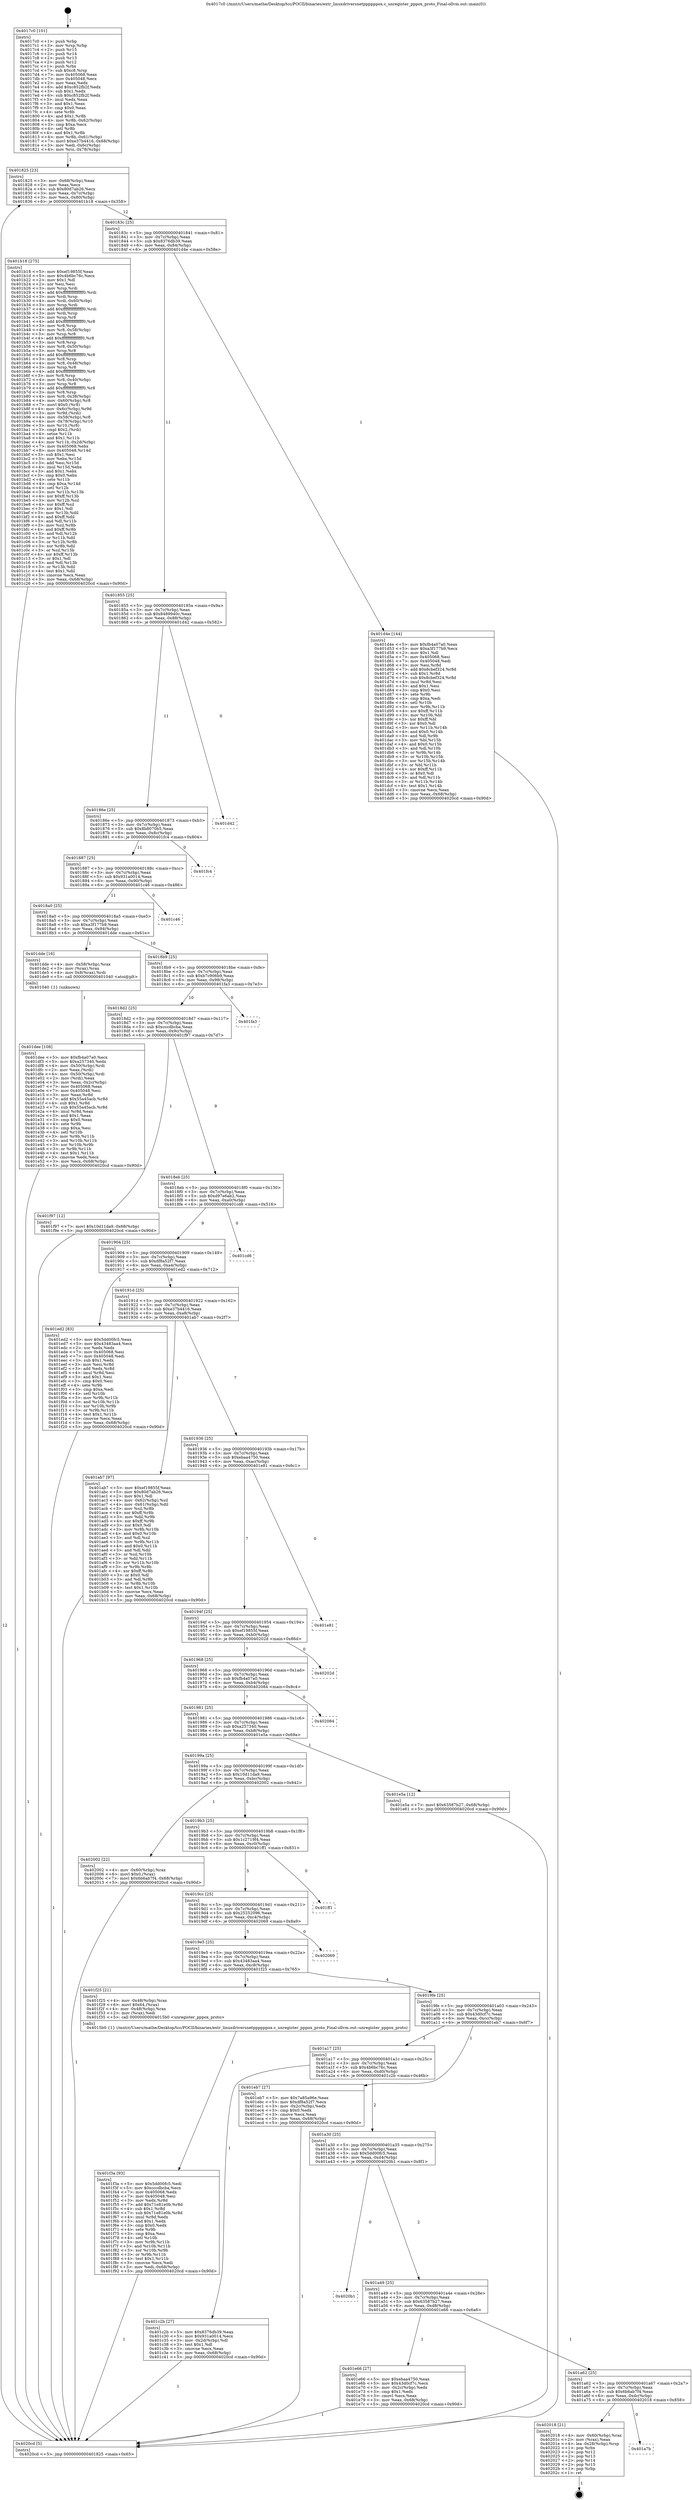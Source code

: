 digraph "0x4017c0" {
  label = "0x4017c0 (/mnt/c/Users/mathe/Desktop/tcc/POCII/binaries/extr_linuxdriversnetppppppox.c_unregister_pppox_proto_Final-ollvm.out::main(0))"
  labelloc = "t"
  node[shape=record]

  Entry [label="",width=0.3,height=0.3,shape=circle,fillcolor=black,style=filled]
  "0x401825" [label="{
     0x401825 [23]\l
     | [instrs]\l
     &nbsp;&nbsp;0x401825 \<+3\>: mov -0x68(%rbp),%eax\l
     &nbsp;&nbsp;0x401828 \<+2\>: mov %eax,%ecx\l
     &nbsp;&nbsp;0x40182a \<+6\>: sub $0x80d7ab26,%ecx\l
     &nbsp;&nbsp;0x401830 \<+3\>: mov %eax,-0x7c(%rbp)\l
     &nbsp;&nbsp;0x401833 \<+3\>: mov %ecx,-0x80(%rbp)\l
     &nbsp;&nbsp;0x401836 \<+6\>: je 0000000000401b18 \<main+0x358\>\l
  }"]
  "0x401b18" [label="{
     0x401b18 [275]\l
     | [instrs]\l
     &nbsp;&nbsp;0x401b18 \<+5\>: mov $0xef19855f,%eax\l
     &nbsp;&nbsp;0x401b1d \<+5\>: mov $0x4b6bc76c,%ecx\l
     &nbsp;&nbsp;0x401b22 \<+2\>: mov $0x1,%dl\l
     &nbsp;&nbsp;0x401b24 \<+2\>: xor %esi,%esi\l
     &nbsp;&nbsp;0x401b26 \<+3\>: mov %rsp,%rdi\l
     &nbsp;&nbsp;0x401b29 \<+4\>: add $0xfffffffffffffff0,%rdi\l
     &nbsp;&nbsp;0x401b2d \<+3\>: mov %rdi,%rsp\l
     &nbsp;&nbsp;0x401b30 \<+4\>: mov %rdi,-0x60(%rbp)\l
     &nbsp;&nbsp;0x401b34 \<+3\>: mov %rsp,%rdi\l
     &nbsp;&nbsp;0x401b37 \<+4\>: add $0xfffffffffffffff0,%rdi\l
     &nbsp;&nbsp;0x401b3b \<+3\>: mov %rdi,%rsp\l
     &nbsp;&nbsp;0x401b3e \<+3\>: mov %rsp,%r8\l
     &nbsp;&nbsp;0x401b41 \<+4\>: add $0xfffffffffffffff0,%r8\l
     &nbsp;&nbsp;0x401b45 \<+3\>: mov %r8,%rsp\l
     &nbsp;&nbsp;0x401b48 \<+4\>: mov %r8,-0x58(%rbp)\l
     &nbsp;&nbsp;0x401b4c \<+3\>: mov %rsp,%r8\l
     &nbsp;&nbsp;0x401b4f \<+4\>: add $0xfffffffffffffff0,%r8\l
     &nbsp;&nbsp;0x401b53 \<+3\>: mov %r8,%rsp\l
     &nbsp;&nbsp;0x401b56 \<+4\>: mov %r8,-0x50(%rbp)\l
     &nbsp;&nbsp;0x401b5a \<+3\>: mov %rsp,%r8\l
     &nbsp;&nbsp;0x401b5d \<+4\>: add $0xfffffffffffffff0,%r8\l
     &nbsp;&nbsp;0x401b61 \<+3\>: mov %r8,%rsp\l
     &nbsp;&nbsp;0x401b64 \<+4\>: mov %r8,-0x48(%rbp)\l
     &nbsp;&nbsp;0x401b68 \<+3\>: mov %rsp,%r8\l
     &nbsp;&nbsp;0x401b6b \<+4\>: add $0xfffffffffffffff0,%r8\l
     &nbsp;&nbsp;0x401b6f \<+3\>: mov %r8,%rsp\l
     &nbsp;&nbsp;0x401b72 \<+4\>: mov %r8,-0x40(%rbp)\l
     &nbsp;&nbsp;0x401b76 \<+3\>: mov %rsp,%r8\l
     &nbsp;&nbsp;0x401b79 \<+4\>: add $0xfffffffffffffff0,%r8\l
     &nbsp;&nbsp;0x401b7d \<+3\>: mov %r8,%rsp\l
     &nbsp;&nbsp;0x401b80 \<+4\>: mov %r8,-0x38(%rbp)\l
     &nbsp;&nbsp;0x401b84 \<+4\>: mov -0x60(%rbp),%r8\l
     &nbsp;&nbsp;0x401b88 \<+7\>: movl $0x0,(%r8)\l
     &nbsp;&nbsp;0x401b8f \<+4\>: mov -0x6c(%rbp),%r9d\l
     &nbsp;&nbsp;0x401b93 \<+3\>: mov %r9d,(%rdi)\l
     &nbsp;&nbsp;0x401b96 \<+4\>: mov -0x58(%rbp),%r8\l
     &nbsp;&nbsp;0x401b9a \<+4\>: mov -0x78(%rbp),%r10\l
     &nbsp;&nbsp;0x401b9e \<+3\>: mov %r10,(%r8)\l
     &nbsp;&nbsp;0x401ba1 \<+3\>: cmpl $0x2,(%rdi)\l
     &nbsp;&nbsp;0x401ba4 \<+4\>: setne %r11b\l
     &nbsp;&nbsp;0x401ba8 \<+4\>: and $0x1,%r11b\l
     &nbsp;&nbsp;0x401bac \<+4\>: mov %r11b,-0x2d(%rbp)\l
     &nbsp;&nbsp;0x401bb0 \<+7\>: mov 0x405068,%ebx\l
     &nbsp;&nbsp;0x401bb7 \<+8\>: mov 0x405048,%r14d\l
     &nbsp;&nbsp;0x401bbf \<+3\>: sub $0x1,%esi\l
     &nbsp;&nbsp;0x401bc2 \<+3\>: mov %ebx,%r15d\l
     &nbsp;&nbsp;0x401bc5 \<+3\>: add %esi,%r15d\l
     &nbsp;&nbsp;0x401bc8 \<+4\>: imul %r15d,%ebx\l
     &nbsp;&nbsp;0x401bcc \<+3\>: and $0x1,%ebx\l
     &nbsp;&nbsp;0x401bcf \<+3\>: cmp $0x0,%ebx\l
     &nbsp;&nbsp;0x401bd2 \<+4\>: sete %r11b\l
     &nbsp;&nbsp;0x401bd6 \<+4\>: cmp $0xa,%r14d\l
     &nbsp;&nbsp;0x401bda \<+4\>: setl %r12b\l
     &nbsp;&nbsp;0x401bde \<+3\>: mov %r11b,%r13b\l
     &nbsp;&nbsp;0x401be1 \<+4\>: xor $0xff,%r13b\l
     &nbsp;&nbsp;0x401be5 \<+3\>: mov %r12b,%sil\l
     &nbsp;&nbsp;0x401be8 \<+4\>: xor $0xff,%sil\l
     &nbsp;&nbsp;0x401bec \<+3\>: xor $0x1,%dl\l
     &nbsp;&nbsp;0x401bef \<+3\>: mov %r13b,%dil\l
     &nbsp;&nbsp;0x401bf2 \<+4\>: and $0xff,%dil\l
     &nbsp;&nbsp;0x401bf6 \<+3\>: and %dl,%r11b\l
     &nbsp;&nbsp;0x401bf9 \<+3\>: mov %sil,%r8b\l
     &nbsp;&nbsp;0x401bfc \<+4\>: and $0xff,%r8b\l
     &nbsp;&nbsp;0x401c00 \<+3\>: and %dl,%r12b\l
     &nbsp;&nbsp;0x401c03 \<+3\>: or %r11b,%dil\l
     &nbsp;&nbsp;0x401c06 \<+3\>: or %r12b,%r8b\l
     &nbsp;&nbsp;0x401c09 \<+3\>: xor %r8b,%dil\l
     &nbsp;&nbsp;0x401c0c \<+3\>: or %sil,%r13b\l
     &nbsp;&nbsp;0x401c0f \<+4\>: xor $0xff,%r13b\l
     &nbsp;&nbsp;0x401c13 \<+3\>: or $0x1,%dl\l
     &nbsp;&nbsp;0x401c16 \<+3\>: and %dl,%r13b\l
     &nbsp;&nbsp;0x401c19 \<+3\>: or %r13b,%dil\l
     &nbsp;&nbsp;0x401c1c \<+4\>: test $0x1,%dil\l
     &nbsp;&nbsp;0x401c20 \<+3\>: cmovne %ecx,%eax\l
     &nbsp;&nbsp;0x401c23 \<+3\>: mov %eax,-0x68(%rbp)\l
     &nbsp;&nbsp;0x401c26 \<+5\>: jmp 00000000004020cd \<main+0x90d\>\l
  }"]
  "0x40183c" [label="{
     0x40183c [25]\l
     | [instrs]\l
     &nbsp;&nbsp;0x40183c \<+5\>: jmp 0000000000401841 \<main+0x81\>\l
     &nbsp;&nbsp;0x401841 \<+3\>: mov -0x7c(%rbp),%eax\l
     &nbsp;&nbsp;0x401844 \<+5\>: sub $0x8376db39,%eax\l
     &nbsp;&nbsp;0x401849 \<+6\>: mov %eax,-0x84(%rbp)\l
     &nbsp;&nbsp;0x40184f \<+6\>: je 0000000000401d4e \<main+0x58e\>\l
  }"]
  Exit [label="",width=0.3,height=0.3,shape=circle,fillcolor=black,style=filled,peripheries=2]
  "0x401d4e" [label="{
     0x401d4e [144]\l
     | [instrs]\l
     &nbsp;&nbsp;0x401d4e \<+5\>: mov $0xfb4a07a0,%eax\l
     &nbsp;&nbsp;0x401d53 \<+5\>: mov $0xa3f177b9,%ecx\l
     &nbsp;&nbsp;0x401d58 \<+2\>: mov $0x1,%dl\l
     &nbsp;&nbsp;0x401d5a \<+7\>: mov 0x405068,%esi\l
     &nbsp;&nbsp;0x401d61 \<+7\>: mov 0x405048,%edi\l
     &nbsp;&nbsp;0x401d68 \<+3\>: mov %esi,%r8d\l
     &nbsp;&nbsp;0x401d6b \<+7\>: add $0x8cbef324,%r8d\l
     &nbsp;&nbsp;0x401d72 \<+4\>: sub $0x1,%r8d\l
     &nbsp;&nbsp;0x401d76 \<+7\>: sub $0x8cbef324,%r8d\l
     &nbsp;&nbsp;0x401d7d \<+4\>: imul %r8d,%esi\l
     &nbsp;&nbsp;0x401d81 \<+3\>: and $0x1,%esi\l
     &nbsp;&nbsp;0x401d84 \<+3\>: cmp $0x0,%esi\l
     &nbsp;&nbsp;0x401d87 \<+4\>: sete %r9b\l
     &nbsp;&nbsp;0x401d8b \<+3\>: cmp $0xa,%edi\l
     &nbsp;&nbsp;0x401d8e \<+4\>: setl %r10b\l
     &nbsp;&nbsp;0x401d92 \<+3\>: mov %r9b,%r11b\l
     &nbsp;&nbsp;0x401d95 \<+4\>: xor $0xff,%r11b\l
     &nbsp;&nbsp;0x401d99 \<+3\>: mov %r10b,%bl\l
     &nbsp;&nbsp;0x401d9c \<+3\>: xor $0xff,%bl\l
     &nbsp;&nbsp;0x401d9f \<+3\>: xor $0x0,%dl\l
     &nbsp;&nbsp;0x401da2 \<+3\>: mov %r11b,%r14b\l
     &nbsp;&nbsp;0x401da5 \<+4\>: and $0x0,%r14b\l
     &nbsp;&nbsp;0x401da9 \<+3\>: and %dl,%r9b\l
     &nbsp;&nbsp;0x401dac \<+3\>: mov %bl,%r15b\l
     &nbsp;&nbsp;0x401daf \<+4\>: and $0x0,%r15b\l
     &nbsp;&nbsp;0x401db3 \<+3\>: and %dl,%r10b\l
     &nbsp;&nbsp;0x401db6 \<+3\>: or %r9b,%r14b\l
     &nbsp;&nbsp;0x401db9 \<+3\>: or %r10b,%r15b\l
     &nbsp;&nbsp;0x401dbc \<+3\>: xor %r15b,%r14b\l
     &nbsp;&nbsp;0x401dbf \<+3\>: or %bl,%r11b\l
     &nbsp;&nbsp;0x401dc2 \<+4\>: xor $0xff,%r11b\l
     &nbsp;&nbsp;0x401dc6 \<+3\>: or $0x0,%dl\l
     &nbsp;&nbsp;0x401dc9 \<+3\>: and %dl,%r11b\l
     &nbsp;&nbsp;0x401dcc \<+3\>: or %r11b,%r14b\l
     &nbsp;&nbsp;0x401dcf \<+4\>: test $0x1,%r14b\l
     &nbsp;&nbsp;0x401dd3 \<+3\>: cmovne %ecx,%eax\l
     &nbsp;&nbsp;0x401dd6 \<+3\>: mov %eax,-0x68(%rbp)\l
     &nbsp;&nbsp;0x401dd9 \<+5\>: jmp 00000000004020cd \<main+0x90d\>\l
  }"]
  "0x401855" [label="{
     0x401855 [25]\l
     | [instrs]\l
     &nbsp;&nbsp;0x401855 \<+5\>: jmp 000000000040185a \<main+0x9a\>\l
     &nbsp;&nbsp;0x40185a \<+3\>: mov -0x7c(%rbp),%eax\l
     &nbsp;&nbsp;0x40185d \<+5\>: sub $0x8489940c,%eax\l
     &nbsp;&nbsp;0x401862 \<+6\>: mov %eax,-0x88(%rbp)\l
     &nbsp;&nbsp;0x401868 \<+6\>: je 0000000000401d42 \<main+0x582\>\l
  }"]
  "0x401a7b" [label="{
     0x401a7b\l
  }", style=dashed]
  "0x401d42" [label="{
     0x401d42\l
  }", style=dashed]
  "0x40186e" [label="{
     0x40186e [25]\l
     | [instrs]\l
     &nbsp;&nbsp;0x40186e \<+5\>: jmp 0000000000401873 \<main+0xb3\>\l
     &nbsp;&nbsp;0x401873 \<+3\>: mov -0x7c(%rbp),%eax\l
     &nbsp;&nbsp;0x401876 \<+5\>: sub $0x8b8070b5,%eax\l
     &nbsp;&nbsp;0x40187b \<+6\>: mov %eax,-0x8c(%rbp)\l
     &nbsp;&nbsp;0x401881 \<+6\>: je 0000000000401fc4 \<main+0x804\>\l
  }"]
  "0x402018" [label="{
     0x402018 [21]\l
     | [instrs]\l
     &nbsp;&nbsp;0x402018 \<+4\>: mov -0x60(%rbp),%rax\l
     &nbsp;&nbsp;0x40201c \<+2\>: mov (%rax),%eax\l
     &nbsp;&nbsp;0x40201e \<+4\>: lea -0x28(%rbp),%rsp\l
     &nbsp;&nbsp;0x402022 \<+1\>: pop %rbx\l
     &nbsp;&nbsp;0x402023 \<+2\>: pop %r12\l
     &nbsp;&nbsp;0x402025 \<+2\>: pop %r13\l
     &nbsp;&nbsp;0x402027 \<+2\>: pop %r14\l
     &nbsp;&nbsp;0x402029 \<+2\>: pop %r15\l
     &nbsp;&nbsp;0x40202b \<+1\>: pop %rbp\l
     &nbsp;&nbsp;0x40202c \<+1\>: ret\l
  }"]
  "0x401fc4" [label="{
     0x401fc4\l
  }", style=dashed]
  "0x401887" [label="{
     0x401887 [25]\l
     | [instrs]\l
     &nbsp;&nbsp;0x401887 \<+5\>: jmp 000000000040188c \<main+0xcc\>\l
     &nbsp;&nbsp;0x40188c \<+3\>: mov -0x7c(%rbp),%eax\l
     &nbsp;&nbsp;0x40188f \<+5\>: sub $0x931a0014,%eax\l
     &nbsp;&nbsp;0x401894 \<+6\>: mov %eax,-0x90(%rbp)\l
     &nbsp;&nbsp;0x40189a \<+6\>: je 0000000000401c46 \<main+0x486\>\l
  }"]
  "0x401f3a" [label="{
     0x401f3a [93]\l
     | [instrs]\l
     &nbsp;&nbsp;0x401f3a \<+5\>: mov $0x5dd00fc5,%edi\l
     &nbsp;&nbsp;0x401f3f \<+5\>: mov $0xcccdbcba,%ecx\l
     &nbsp;&nbsp;0x401f44 \<+7\>: mov 0x405068,%edx\l
     &nbsp;&nbsp;0x401f4b \<+7\>: mov 0x405048,%esi\l
     &nbsp;&nbsp;0x401f52 \<+3\>: mov %edx,%r8d\l
     &nbsp;&nbsp;0x401f55 \<+7\>: add $0x71e81e0b,%r8d\l
     &nbsp;&nbsp;0x401f5c \<+4\>: sub $0x1,%r8d\l
     &nbsp;&nbsp;0x401f60 \<+7\>: sub $0x71e81e0b,%r8d\l
     &nbsp;&nbsp;0x401f67 \<+4\>: imul %r8d,%edx\l
     &nbsp;&nbsp;0x401f6b \<+3\>: and $0x1,%edx\l
     &nbsp;&nbsp;0x401f6e \<+3\>: cmp $0x0,%edx\l
     &nbsp;&nbsp;0x401f71 \<+4\>: sete %r9b\l
     &nbsp;&nbsp;0x401f75 \<+3\>: cmp $0xa,%esi\l
     &nbsp;&nbsp;0x401f78 \<+4\>: setl %r10b\l
     &nbsp;&nbsp;0x401f7c \<+3\>: mov %r9b,%r11b\l
     &nbsp;&nbsp;0x401f7f \<+3\>: and %r10b,%r11b\l
     &nbsp;&nbsp;0x401f82 \<+3\>: xor %r10b,%r9b\l
     &nbsp;&nbsp;0x401f85 \<+3\>: or %r9b,%r11b\l
     &nbsp;&nbsp;0x401f88 \<+4\>: test $0x1,%r11b\l
     &nbsp;&nbsp;0x401f8c \<+3\>: cmovne %ecx,%edi\l
     &nbsp;&nbsp;0x401f8f \<+3\>: mov %edi,-0x68(%rbp)\l
     &nbsp;&nbsp;0x401f92 \<+5\>: jmp 00000000004020cd \<main+0x90d\>\l
  }"]
  "0x401c46" [label="{
     0x401c46\l
  }", style=dashed]
  "0x4018a0" [label="{
     0x4018a0 [25]\l
     | [instrs]\l
     &nbsp;&nbsp;0x4018a0 \<+5\>: jmp 00000000004018a5 \<main+0xe5\>\l
     &nbsp;&nbsp;0x4018a5 \<+3\>: mov -0x7c(%rbp),%eax\l
     &nbsp;&nbsp;0x4018a8 \<+5\>: sub $0xa3f177b9,%eax\l
     &nbsp;&nbsp;0x4018ad \<+6\>: mov %eax,-0x94(%rbp)\l
     &nbsp;&nbsp;0x4018b3 \<+6\>: je 0000000000401dde \<main+0x61e\>\l
  }"]
  "0x401a62" [label="{
     0x401a62 [25]\l
     | [instrs]\l
     &nbsp;&nbsp;0x401a62 \<+5\>: jmp 0000000000401a67 \<main+0x2a7\>\l
     &nbsp;&nbsp;0x401a67 \<+3\>: mov -0x7c(%rbp),%eax\l
     &nbsp;&nbsp;0x401a6a \<+5\>: sub $0x6b6ab7f4,%eax\l
     &nbsp;&nbsp;0x401a6f \<+6\>: mov %eax,-0xdc(%rbp)\l
     &nbsp;&nbsp;0x401a75 \<+6\>: je 0000000000402018 \<main+0x858\>\l
  }"]
  "0x401dde" [label="{
     0x401dde [16]\l
     | [instrs]\l
     &nbsp;&nbsp;0x401dde \<+4\>: mov -0x58(%rbp),%rax\l
     &nbsp;&nbsp;0x401de2 \<+3\>: mov (%rax),%rax\l
     &nbsp;&nbsp;0x401de5 \<+4\>: mov 0x8(%rax),%rdi\l
     &nbsp;&nbsp;0x401de9 \<+5\>: call 0000000000401040 \<atoi@plt\>\l
     | [calls]\l
     &nbsp;&nbsp;0x401040 \{1\} (unknown)\l
  }"]
  "0x4018b9" [label="{
     0x4018b9 [25]\l
     | [instrs]\l
     &nbsp;&nbsp;0x4018b9 \<+5\>: jmp 00000000004018be \<main+0xfe\>\l
     &nbsp;&nbsp;0x4018be \<+3\>: mov -0x7c(%rbp),%eax\l
     &nbsp;&nbsp;0x4018c1 \<+5\>: sub $0xb7c906b9,%eax\l
     &nbsp;&nbsp;0x4018c6 \<+6\>: mov %eax,-0x98(%rbp)\l
     &nbsp;&nbsp;0x4018cc \<+6\>: je 0000000000401fa3 \<main+0x7e3\>\l
  }"]
  "0x401e66" [label="{
     0x401e66 [27]\l
     | [instrs]\l
     &nbsp;&nbsp;0x401e66 \<+5\>: mov $0xebaa4750,%eax\l
     &nbsp;&nbsp;0x401e6b \<+5\>: mov $0x43d0cf7c,%ecx\l
     &nbsp;&nbsp;0x401e70 \<+3\>: mov -0x2c(%rbp),%edx\l
     &nbsp;&nbsp;0x401e73 \<+3\>: cmp $0x1,%edx\l
     &nbsp;&nbsp;0x401e76 \<+3\>: cmovl %ecx,%eax\l
     &nbsp;&nbsp;0x401e79 \<+3\>: mov %eax,-0x68(%rbp)\l
     &nbsp;&nbsp;0x401e7c \<+5\>: jmp 00000000004020cd \<main+0x90d\>\l
  }"]
  "0x401fa3" [label="{
     0x401fa3\l
  }", style=dashed]
  "0x4018d2" [label="{
     0x4018d2 [25]\l
     | [instrs]\l
     &nbsp;&nbsp;0x4018d2 \<+5\>: jmp 00000000004018d7 \<main+0x117\>\l
     &nbsp;&nbsp;0x4018d7 \<+3\>: mov -0x7c(%rbp),%eax\l
     &nbsp;&nbsp;0x4018da \<+5\>: sub $0xcccdbcba,%eax\l
     &nbsp;&nbsp;0x4018df \<+6\>: mov %eax,-0x9c(%rbp)\l
     &nbsp;&nbsp;0x4018e5 \<+6\>: je 0000000000401f97 \<main+0x7d7\>\l
  }"]
  "0x401a49" [label="{
     0x401a49 [25]\l
     | [instrs]\l
     &nbsp;&nbsp;0x401a49 \<+5\>: jmp 0000000000401a4e \<main+0x28e\>\l
     &nbsp;&nbsp;0x401a4e \<+3\>: mov -0x7c(%rbp),%eax\l
     &nbsp;&nbsp;0x401a51 \<+5\>: sub $0x63587b27,%eax\l
     &nbsp;&nbsp;0x401a56 \<+6\>: mov %eax,-0xd8(%rbp)\l
     &nbsp;&nbsp;0x401a5c \<+6\>: je 0000000000401e66 \<main+0x6a6\>\l
  }"]
  "0x401f97" [label="{
     0x401f97 [12]\l
     | [instrs]\l
     &nbsp;&nbsp;0x401f97 \<+7\>: movl $0x10d11da9,-0x68(%rbp)\l
     &nbsp;&nbsp;0x401f9e \<+5\>: jmp 00000000004020cd \<main+0x90d\>\l
  }"]
  "0x4018eb" [label="{
     0x4018eb [25]\l
     | [instrs]\l
     &nbsp;&nbsp;0x4018eb \<+5\>: jmp 00000000004018f0 \<main+0x130\>\l
     &nbsp;&nbsp;0x4018f0 \<+3\>: mov -0x7c(%rbp),%eax\l
     &nbsp;&nbsp;0x4018f3 \<+5\>: sub $0xd97e6ab2,%eax\l
     &nbsp;&nbsp;0x4018f8 \<+6\>: mov %eax,-0xa0(%rbp)\l
     &nbsp;&nbsp;0x4018fe \<+6\>: je 0000000000401cd6 \<main+0x516\>\l
  }"]
  "0x4020b1" [label="{
     0x4020b1\l
  }", style=dashed]
  "0x401cd6" [label="{
     0x401cd6\l
  }", style=dashed]
  "0x401904" [label="{
     0x401904 [25]\l
     | [instrs]\l
     &nbsp;&nbsp;0x401904 \<+5\>: jmp 0000000000401909 \<main+0x149\>\l
     &nbsp;&nbsp;0x401909 \<+3\>: mov -0x7c(%rbp),%eax\l
     &nbsp;&nbsp;0x40190c \<+5\>: sub $0xdf8a52f7,%eax\l
     &nbsp;&nbsp;0x401911 \<+6\>: mov %eax,-0xa4(%rbp)\l
     &nbsp;&nbsp;0x401917 \<+6\>: je 0000000000401ed2 \<main+0x712\>\l
  }"]
  "0x401dee" [label="{
     0x401dee [108]\l
     | [instrs]\l
     &nbsp;&nbsp;0x401dee \<+5\>: mov $0xfb4a07a0,%ecx\l
     &nbsp;&nbsp;0x401df3 \<+5\>: mov $0xa257340,%edx\l
     &nbsp;&nbsp;0x401df8 \<+4\>: mov -0x50(%rbp),%rdi\l
     &nbsp;&nbsp;0x401dfc \<+2\>: mov %eax,(%rdi)\l
     &nbsp;&nbsp;0x401dfe \<+4\>: mov -0x50(%rbp),%rdi\l
     &nbsp;&nbsp;0x401e02 \<+2\>: mov (%rdi),%eax\l
     &nbsp;&nbsp;0x401e04 \<+3\>: mov %eax,-0x2c(%rbp)\l
     &nbsp;&nbsp;0x401e07 \<+7\>: mov 0x405068,%eax\l
     &nbsp;&nbsp;0x401e0e \<+7\>: mov 0x405048,%esi\l
     &nbsp;&nbsp;0x401e15 \<+3\>: mov %eax,%r8d\l
     &nbsp;&nbsp;0x401e18 \<+7\>: add $0x55a45acb,%r8d\l
     &nbsp;&nbsp;0x401e1f \<+4\>: sub $0x1,%r8d\l
     &nbsp;&nbsp;0x401e23 \<+7\>: sub $0x55a45acb,%r8d\l
     &nbsp;&nbsp;0x401e2a \<+4\>: imul %r8d,%eax\l
     &nbsp;&nbsp;0x401e2e \<+3\>: and $0x1,%eax\l
     &nbsp;&nbsp;0x401e31 \<+3\>: cmp $0x0,%eax\l
     &nbsp;&nbsp;0x401e34 \<+4\>: sete %r9b\l
     &nbsp;&nbsp;0x401e38 \<+3\>: cmp $0xa,%esi\l
     &nbsp;&nbsp;0x401e3b \<+4\>: setl %r10b\l
     &nbsp;&nbsp;0x401e3f \<+3\>: mov %r9b,%r11b\l
     &nbsp;&nbsp;0x401e42 \<+3\>: and %r10b,%r11b\l
     &nbsp;&nbsp;0x401e45 \<+3\>: xor %r10b,%r9b\l
     &nbsp;&nbsp;0x401e48 \<+3\>: or %r9b,%r11b\l
     &nbsp;&nbsp;0x401e4b \<+4\>: test $0x1,%r11b\l
     &nbsp;&nbsp;0x401e4f \<+3\>: cmovne %edx,%ecx\l
     &nbsp;&nbsp;0x401e52 \<+3\>: mov %ecx,-0x68(%rbp)\l
     &nbsp;&nbsp;0x401e55 \<+5\>: jmp 00000000004020cd \<main+0x90d\>\l
  }"]
  "0x401ed2" [label="{
     0x401ed2 [83]\l
     | [instrs]\l
     &nbsp;&nbsp;0x401ed2 \<+5\>: mov $0x5dd00fc5,%eax\l
     &nbsp;&nbsp;0x401ed7 \<+5\>: mov $0x43483aa4,%ecx\l
     &nbsp;&nbsp;0x401edc \<+2\>: xor %edx,%edx\l
     &nbsp;&nbsp;0x401ede \<+7\>: mov 0x405068,%esi\l
     &nbsp;&nbsp;0x401ee5 \<+7\>: mov 0x405048,%edi\l
     &nbsp;&nbsp;0x401eec \<+3\>: sub $0x1,%edx\l
     &nbsp;&nbsp;0x401eef \<+3\>: mov %esi,%r8d\l
     &nbsp;&nbsp;0x401ef2 \<+3\>: add %edx,%r8d\l
     &nbsp;&nbsp;0x401ef5 \<+4\>: imul %r8d,%esi\l
     &nbsp;&nbsp;0x401ef9 \<+3\>: and $0x1,%esi\l
     &nbsp;&nbsp;0x401efc \<+3\>: cmp $0x0,%esi\l
     &nbsp;&nbsp;0x401eff \<+4\>: sete %r9b\l
     &nbsp;&nbsp;0x401f03 \<+3\>: cmp $0xa,%edi\l
     &nbsp;&nbsp;0x401f06 \<+4\>: setl %r10b\l
     &nbsp;&nbsp;0x401f0a \<+3\>: mov %r9b,%r11b\l
     &nbsp;&nbsp;0x401f0d \<+3\>: and %r10b,%r11b\l
     &nbsp;&nbsp;0x401f10 \<+3\>: xor %r10b,%r9b\l
     &nbsp;&nbsp;0x401f13 \<+3\>: or %r9b,%r11b\l
     &nbsp;&nbsp;0x401f16 \<+4\>: test $0x1,%r11b\l
     &nbsp;&nbsp;0x401f1a \<+3\>: cmovne %ecx,%eax\l
     &nbsp;&nbsp;0x401f1d \<+3\>: mov %eax,-0x68(%rbp)\l
     &nbsp;&nbsp;0x401f20 \<+5\>: jmp 00000000004020cd \<main+0x90d\>\l
  }"]
  "0x40191d" [label="{
     0x40191d [25]\l
     | [instrs]\l
     &nbsp;&nbsp;0x40191d \<+5\>: jmp 0000000000401922 \<main+0x162\>\l
     &nbsp;&nbsp;0x401922 \<+3\>: mov -0x7c(%rbp),%eax\l
     &nbsp;&nbsp;0x401925 \<+5\>: sub $0xe37b4416,%eax\l
     &nbsp;&nbsp;0x40192a \<+6\>: mov %eax,-0xa8(%rbp)\l
     &nbsp;&nbsp;0x401930 \<+6\>: je 0000000000401ab7 \<main+0x2f7\>\l
  }"]
  "0x401a30" [label="{
     0x401a30 [25]\l
     | [instrs]\l
     &nbsp;&nbsp;0x401a30 \<+5\>: jmp 0000000000401a35 \<main+0x275\>\l
     &nbsp;&nbsp;0x401a35 \<+3\>: mov -0x7c(%rbp),%eax\l
     &nbsp;&nbsp;0x401a38 \<+5\>: sub $0x5dd00fc5,%eax\l
     &nbsp;&nbsp;0x401a3d \<+6\>: mov %eax,-0xd4(%rbp)\l
     &nbsp;&nbsp;0x401a43 \<+6\>: je 00000000004020b1 \<main+0x8f1\>\l
  }"]
  "0x401ab7" [label="{
     0x401ab7 [97]\l
     | [instrs]\l
     &nbsp;&nbsp;0x401ab7 \<+5\>: mov $0xef19855f,%eax\l
     &nbsp;&nbsp;0x401abc \<+5\>: mov $0x80d7ab26,%ecx\l
     &nbsp;&nbsp;0x401ac1 \<+2\>: mov $0x1,%dl\l
     &nbsp;&nbsp;0x401ac3 \<+4\>: mov -0x62(%rbp),%sil\l
     &nbsp;&nbsp;0x401ac7 \<+4\>: mov -0x61(%rbp),%dil\l
     &nbsp;&nbsp;0x401acb \<+3\>: mov %sil,%r8b\l
     &nbsp;&nbsp;0x401ace \<+4\>: xor $0xff,%r8b\l
     &nbsp;&nbsp;0x401ad2 \<+3\>: mov %dil,%r9b\l
     &nbsp;&nbsp;0x401ad5 \<+4\>: xor $0xff,%r9b\l
     &nbsp;&nbsp;0x401ad9 \<+3\>: xor $0x0,%dl\l
     &nbsp;&nbsp;0x401adc \<+3\>: mov %r8b,%r10b\l
     &nbsp;&nbsp;0x401adf \<+4\>: and $0x0,%r10b\l
     &nbsp;&nbsp;0x401ae3 \<+3\>: and %dl,%sil\l
     &nbsp;&nbsp;0x401ae6 \<+3\>: mov %r9b,%r11b\l
     &nbsp;&nbsp;0x401ae9 \<+4\>: and $0x0,%r11b\l
     &nbsp;&nbsp;0x401aed \<+3\>: and %dl,%dil\l
     &nbsp;&nbsp;0x401af0 \<+3\>: or %sil,%r10b\l
     &nbsp;&nbsp;0x401af3 \<+3\>: or %dil,%r11b\l
     &nbsp;&nbsp;0x401af6 \<+3\>: xor %r11b,%r10b\l
     &nbsp;&nbsp;0x401af9 \<+3\>: or %r9b,%r8b\l
     &nbsp;&nbsp;0x401afc \<+4\>: xor $0xff,%r8b\l
     &nbsp;&nbsp;0x401b00 \<+3\>: or $0x0,%dl\l
     &nbsp;&nbsp;0x401b03 \<+3\>: and %dl,%r8b\l
     &nbsp;&nbsp;0x401b06 \<+3\>: or %r8b,%r10b\l
     &nbsp;&nbsp;0x401b09 \<+4\>: test $0x1,%r10b\l
     &nbsp;&nbsp;0x401b0d \<+3\>: cmovne %ecx,%eax\l
     &nbsp;&nbsp;0x401b10 \<+3\>: mov %eax,-0x68(%rbp)\l
     &nbsp;&nbsp;0x401b13 \<+5\>: jmp 00000000004020cd \<main+0x90d\>\l
  }"]
  "0x401936" [label="{
     0x401936 [25]\l
     | [instrs]\l
     &nbsp;&nbsp;0x401936 \<+5\>: jmp 000000000040193b \<main+0x17b\>\l
     &nbsp;&nbsp;0x40193b \<+3\>: mov -0x7c(%rbp),%eax\l
     &nbsp;&nbsp;0x40193e \<+5\>: sub $0xebaa4750,%eax\l
     &nbsp;&nbsp;0x401943 \<+6\>: mov %eax,-0xac(%rbp)\l
     &nbsp;&nbsp;0x401949 \<+6\>: je 0000000000401e81 \<main+0x6c1\>\l
  }"]
  "0x4020cd" [label="{
     0x4020cd [5]\l
     | [instrs]\l
     &nbsp;&nbsp;0x4020cd \<+5\>: jmp 0000000000401825 \<main+0x65\>\l
  }"]
  "0x4017c0" [label="{
     0x4017c0 [101]\l
     | [instrs]\l
     &nbsp;&nbsp;0x4017c0 \<+1\>: push %rbp\l
     &nbsp;&nbsp;0x4017c1 \<+3\>: mov %rsp,%rbp\l
     &nbsp;&nbsp;0x4017c4 \<+2\>: push %r15\l
     &nbsp;&nbsp;0x4017c6 \<+2\>: push %r14\l
     &nbsp;&nbsp;0x4017c8 \<+2\>: push %r13\l
     &nbsp;&nbsp;0x4017ca \<+2\>: push %r12\l
     &nbsp;&nbsp;0x4017cc \<+1\>: push %rbx\l
     &nbsp;&nbsp;0x4017cd \<+7\>: sub $0xc8,%rsp\l
     &nbsp;&nbsp;0x4017d4 \<+7\>: mov 0x405068,%eax\l
     &nbsp;&nbsp;0x4017db \<+7\>: mov 0x405048,%ecx\l
     &nbsp;&nbsp;0x4017e2 \<+2\>: mov %eax,%edx\l
     &nbsp;&nbsp;0x4017e4 \<+6\>: add $0xc852fb2f,%edx\l
     &nbsp;&nbsp;0x4017ea \<+3\>: sub $0x1,%edx\l
     &nbsp;&nbsp;0x4017ed \<+6\>: sub $0xc852fb2f,%edx\l
     &nbsp;&nbsp;0x4017f3 \<+3\>: imul %edx,%eax\l
     &nbsp;&nbsp;0x4017f6 \<+3\>: and $0x1,%eax\l
     &nbsp;&nbsp;0x4017f9 \<+3\>: cmp $0x0,%eax\l
     &nbsp;&nbsp;0x4017fc \<+4\>: sete %r8b\l
     &nbsp;&nbsp;0x401800 \<+4\>: and $0x1,%r8b\l
     &nbsp;&nbsp;0x401804 \<+4\>: mov %r8b,-0x62(%rbp)\l
     &nbsp;&nbsp;0x401808 \<+3\>: cmp $0xa,%ecx\l
     &nbsp;&nbsp;0x40180b \<+4\>: setl %r8b\l
     &nbsp;&nbsp;0x40180f \<+4\>: and $0x1,%r8b\l
     &nbsp;&nbsp;0x401813 \<+4\>: mov %r8b,-0x61(%rbp)\l
     &nbsp;&nbsp;0x401817 \<+7\>: movl $0xe37b4416,-0x68(%rbp)\l
     &nbsp;&nbsp;0x40181e \<+3\>: mov %edi,-0x6c(%rbp)\l
     &nbsp;&nbsp;0x401821 \<+4\>: mov %rsi,-0x78(%rbp)\l
  }"]
  "0x401c2b" [label="{
     0x401c2b [27]\l
     | [instrs]\l
     &nbsp;&nbsp;0x401c2b \<+5\>: mov $0x8376db39,%eax\l
     &nbsp;&nbsp;0x401c30 \<+5\>: mov $0x931a0014,%ecx\l
     &nbsp;&nbsp;0x401c35 \<+3\>: mov -0x2d(%rbp),%dl\l
     &nbsp;&nbsp;0x401c38 \<+3\>: test $0x1,%dl\l
     &nbsp;&nbsp;0x401c3b \<+3\>: cmovne %ecx,%eax\l
     &nbsp;&nbsp;0x401c3e \<+3\>: mov %eax,-0x68(%rbp)\l
     &nbsp;&nbsp;0x401c41 \<+5\>: jmp 00000000004020cd \<main+0x90d\>\l
  }"]
  "0x401a17" [label="{
     0x401a17 [25]\l
     | [instrs]\l
     &nbsp;&nbsp;0x401a17 \<+5\>: jmp 0000000000401a1c \<main+0x25c\>\l
     &nbsp;&nbsp;0x401a1c \<+3\>: mov -0x7c(%rbp),%eax\l
     &nbsp;&nbsp;0x401a1f \<+5\>: sub $0x4b6bc76c,%eax\l
     &nbsp;&nbsp;0x401a24 \<+6\>: mov %eax,-0xd0(%rbp)\l
     &nbsp;&nbsp;0x401a2a \<+6\>: je 0000000000401c2b \<main+0x46b\>\l
  }"]
  "0x401e81" [label="{
     0x401e81\l
  }", style=dashed]
  "0x40194f" [label="{
     0x40194f [25]\l
     | [instrs]\l
     &nbsp;&nbsp;0x40194f \<+5\>: jmp 0000000000401954 \<main+0x194\>\l
     &nbsp;&nbsp;0x401954 \<+3\>: mov -0x7c(%rbp),%eax\l
     &nbsp;&nbsp;0x401957 \<+5\>: sub $0xef19855f,%eax\l
     &nbsp;&nbsp;0x40195c \<+6\>: mov %eax,-0xb0(%rbp)\l
     &nbsp;&nbsp;0x401962 \<+6\>: je 000000000040202d \<main+0x86d\>\l
  }"]
  "0x401eb7" [label="{
     0x401eb7 [27]\l
     | [instrs]\l
     &nbsp;&nbsp;0x401eb7 \<+5\>: mov $0x7a85a96e,%eax\l
     &nbsp;&nbsp;0x401ebc \<+5\>: mov $0xdf8a52f7,%ecx\l
     &nbsp;&nbsp;0x401ec1 \<+3\>: mov -0x2c(%rbp),%edx\l
     &nbsp;&nbsp;0x401ec4 \<+3\>: cmp $0x0,%edx\l
     &nbsp;&nbsp;0x401ec7 \<+3\>: cmove %ecx,%eax\l
     &nbsp;&nbsp;0x401eca \<+3\>: mov %eax,-0x68(%rbp)\l
     &nbsp;&nbsp;0x401ecd \<+5\>: jmp 00000000004020cd \<main+0x90d\>\l
  }"]
  "0x40202d" [label="{
     0x40202d\l
  }", style=dashed]
  "0x401968" [label="{
     0x401968 [25]\l
     | [instrs]\l
     &nbsp;&nbsp;0x401968 \<+5\>: jmp 000000000040196d \<main+0x1ad\>\l
     &nbsp;&nbsp;0x40196d \<+3\>: mov -0x7c(%rbp),%eax\l
     &nbsp;&nbsp;0x401970 \<+5\>: sub $0xfb4a07a0,%eax\l
     &nbsp;&nbsp;0x401975 \<+6\>: mov %eax,-0xb4(%rbp)\l
     &nbsp;&nbsp;0x40197b \<+6\>: je 0000000000402084 \<main+0x8c4\>\l
  }"]
  "0x4019fe" [label="{
     0x4019fe [25]\l
     | [instrs]\l
     &nbsp;&nbsp;0x4019fe \<+5\>: jmp 0000000000401a03 \<main+0x243\>\l
     &nbsp;&nbsp;0x401a03 \<+3\>: mov -0x7c(%rbp),%eax\l
     &nbsp;&nbsp;0x401a06 \<+5\>: sub $0x43d0cf7c,%eax\l
     &nbsp;&nbsp;0x401a0b \<+6\>: mov %eax,-0xcc(%rbp)\l
     &nbsp;&nbsp;0x401a11 \<+6\>: je 0000000000401eb7 \<main+0x6f7\>\l
  }"]
  "0x402084" [label="{
     0x402084\l
  }", style=dashed]
  "0x401981" [label="{
     0x401981 [25]\l
     | [instrs]\l
     &nbsp;&nbsp;0x401981 \<+5\>: jmp 0000000000401986 \<main+0x1c6\>\l
     &nbsp;&nbsp;0x401986 \<+3\>: mov -0x7c(%rbp),%eax\l
     &nbsp;&nbsp;0x401989 \<+5\>: sub $0xa257340,%eax\l
     &nbsp;&nbsp;0x40198e \<+6\>: mov %eax,-0xb8(%rbp)\l
     &nbsp;&nbsp;0x401994 \<+6\>: je 0000000000401e5a \<main+0x69a\>\l
  }"]
  "0x401f25" [label="{
     0x401f25 [21]\l
     | [instrs]\l
     &nbsp;&nbsp;0x401f25 \<+4\>: mov -0x48(%rbp),%rax\l
     &nbsp;&nbsp;0x401f29 \<+6\>: movl $0x64,(%rax)\l
     &nbsp;&nbsp;0x401f2f \<+4\>: mov -0x48(%rbp),%rax\l
     &nbsp;&nbsp;0x401f33 \<+2\>: mov (%rax),%edi\l
     &nbsp;&nbsp;0x401f35 \<+5\>: call 00000000004015b0 \<unregister_pppox_proto\>\l
     | [calls]\l
     &nbsp;&nbsp;0x4015b0 \{1\} (/mnt/c/Users/mathe/Desktop/tcc/POCII/binaries/extr_linuxdriversnetppppppox.c_unregister_pppox_proto_Final-ollvm.out::unregister_pppox_proto)\l
  }"]
  "0x401e5a" [label="{
     0x401e5a [12]\l
     | [instrs]\l
     &nbsp;&nbsp;0x401e5a \<+7\>: movl $0x63587b27,-0x68(%rbp)\l
     &nbsp;&nbsp;0x401e61 \<+5\>: jmp 00000000004020cd \<main+0x90d\>\l
  }"]
  "0x40199a" [label="{
     0x40199a [25]\l
     | [instrs]\l
     &nbsp;&nbsp;0x40199a \<+5\>: jmp 000000000040199f \<main+0x1df\>\l
     &nbsp;&nbsp;0x40199f \<+3\>: mov -0x7c(%rbp),%eax\l
     &nbsp;&nbsp;0x4019a2 \<+5\>: sub $0x10d11da9,%eax\l
     &nbsp;&nbsp;0x4019a7 \<+6\>: mov %eax,-0xbc(%rbp)\l
     &nbsp;&nbsp;0x4019ad \<+6\>: je 0000000000402002 \<main+0x842\>\l
  }"]
  "0x4019e5" [label="{
     0x4019e5 [25]\l
     | [instrs]\l
     &nbsp;&nbsp;0x4019e5 \<+5\>: jmp 00000000004019ea \<main+0x22a\>\l
     &nbsp;&nbsp;0x4019ea \<+3\>: mov -0x7c(%rbp),%eax\l
     &nbsp;&nbsp;0x4019ed \<+5\>: sub $0x43483aa4,%eax\l
     &nbsp;&nbsp;0x4019f2 \<+6\>: mov %eax,-0xc8(%rbp)\l
     &nbsp;&nbsp;0x4019f8 \<+6\>: je 0000000000401f25 \<main+0x765\>\l
  }"]
  "0x402002" [label="{
     0x402002 [22]\l
     | [instrs]\l
     &nbsp;&nbsp;0x402002 \<+4\>: mov -0x60(%rbp),%rax\l
     &nbsp;&nbsp;0x402006 \<+6\>: movl $0x0,(%rax)\l
     &nbsp;&nbsp;0x40200c \<+7\>: movl $0x6b6ab7f4,-0x68(%rbp)\l
     &nbsp;&nbsp;0x402013 \<+5\>: jmp 00000000004020cd \<main+0x90d\>\l
  }"]
  "0x4019b3" [label="{
     0x4019b3 [25]\l
     | [instrs]\l
     &nbsp;&nbsp;0x4019b3 \<+5\>: jmp 00000000004019b8 \<main+0x1f8\>\l
     &nbsp;&nbsp;0x4019b8 \<+3\>: mov -0x7c(%rbp),%eax\l
     &nbsp;&nbsp;0x4019bb \<+5\>: sub $0x1c2719f4,%eax\l
     &nbsp;&nbsp;0x4019c0 \<+6\>: mov %eax,-0xc0(%rbp)\l
     &nbsp;&nbsp;0x4019c6 \<+6\>: je 0000000000401ff1 \<main+0x831\>\l
  }"]
  "0x402069" [label="{
     0x402069\l
  }", style=dashed]
  "0x401ff1" [label="{
     0x401ff1\l
  }", style=dashed]
  "0x4019cc" [label="{
     0x4019cc [25]\l
     | [instrs]\l
     &nbsp;&nbsp;0x4019cc \<+5\>: jmp 00000000004019d1 \<main+0x211\>\l
     &nbsp;&nbsp;0x4019d1 \<+3\>: mov -0x7c(%rbp),%eax\l
     &nbsp;&nbsp;0x4019d4 \<+5\>: sub $0x25252096,%eax\l
     &nbsp;&nbsp;0x4019d9 \<+6\>: mov %eax,-0xc4(%rbp)\l
     &nbsp;&nbsp;0x4019df \<+6\>: je 0000000000402069 \<main+0x8a9\>\l
  }"]
  Entry -> "0x4017c0" [label=" 1"]
  "0x401825" -> "0x401b18" [label=" 1"]
  "0x401825" -> "0x40183c" [label=" 12"]
  "0x402018" -> Exit [label=" 1"]
  "0x40183c" -> "0x401d4e" [label=" 1"]
  "0x40183c" -> "0x401855" [label=" 11"]
  "0x401a62" -> "0x401a7b" [label=" 0"]
  "0x401855" -> "0x401d42" [label=" 0"]
  "0x401855" -> "0x40186e" [label=" 11"]
  "0x401a62" -> "0x402018" [label=" 1"]
  "0x40186e" -> "0x401fc4" [label=" 0"]
  "0x40186e" -> "0x401887" [label=" 11"]
  "0x402002" -> "0x4020cd" [label=" 1"]
  "0x401887" -> "0x401c46" [label=" 0"]
  "0x401887" -> "0x4018a0" [label=" 11"]
  "0x401f97" -> "0x4020cd" [label=" 1"]
  "0x4018a0" -> "0x401dde" [label=" 1"]
  "0x4018a0" -> "0x4018b9" [label=" 10"]
  "0x401f3a" -> "0x4020cd" [label=" 1"]
  "0x4018b9" -> "0x401fa3" [label=" 0"]
  "0x4018b9" -> "0x4018d2" [label=" 10"]
  "0x401f25" -> "0x401f3a" [label=" 1"]
  "0x4018d2" -> "0x401f97" [label=" 1"]
  "0x4018d2" -> "0x4018eb" [label=" 9"]
  "0x401eb7" -> "0x4020cd" [label=" 1"]
  "0x4018eb" -> "0x401cd6" [label=" 0"]
  "0x4018eb" -> "0x401904" [label=" 9"]
  "0x401e66" -> "0x4020cd" [label=" 1"]
  "0x401904" -> "0x401ed2" [label=" 1"]
  "0x401904" -> "0x40191d" [label=" 8"]
  "0x401a49" -> "0x401e66" [label=" 1"]
  "0x40191d" -> "0x401ab7" [label=" 1"]
  "0x40191d" -> "0x401936" [label=" 7"]
  "0x401ab7" -> "0x4020cd" [label=" 1"]
  "0x4017c0" -> "0x401825" [label=" 1"]
  "0x4020cd" -> "0x401825" [label=" 12"]
  "0x401ed2" -> "0x4020cd" [label=" 1"]
  "0x401b18" -> "0x4020cd" [label=" 1"]
  "0x401a30" -> "0x401a49" [label=" 2"]
  "0x401936" -> "0x401e81" [label=" 0"]
  "0x401936" -> "0x40194f" [label=" 7"]
  "0x401a49" -> "0x401a62" [label=" 1"]
  "0x40194f" -> "0x40202d" [label=" 0"]
  "0x40194f" -> "0x401968" [label=" 7"]
  "0x401e5a" -> "0x4020cd" [label=" 1"]
  "0x401968" -> "0x402084" [label=" 0"]
  "0x401968" -> "0x401981" [label=" 7"]
  "0x401dde" -> "0x401dee" [label=" 1"]
  "0x401981" -> "0x401e5a" [label=" 1"]
  "0x401981" -> "0x40199a" [label=" 6"]
  "0x401d4e" -> "0x4020cd" [label=" 1"]
  "0x40199a" -> "0x402002" [label=" 1"]
  "0x40199a" -> "0x4019b3" [label=" 5"]
  "0x401a17" -> "0x401a30" [label=" 2"]
  "0x4019b3" -> "0x401ff1" [label=" 0"]
  "0x4019b3" -> "0x4019cc" [label=" 5"]
  "0x401a17" -> "0x401c2b" [label=" 1"]
  "0x4019cc" -> "0x402069" [label=" 0"]
  "0x4019cc" -> "0x4019e5" [label=" 5"]
  "0x401c2b" -> "0x4020cd" [label=" 1"]
  "0x4019e5" -> "0x401f25" [label=" 1"]
  "0x4019e5" -> "0x4019fe" [label=" 4"]
  "0x401dee" -> "0x4020cd" [label=" 1"]
  "0x4019fe" -> "0x401eb7" [label=" 1"]
  "0x4019fe" -> "0x401a17" [label=" 3"]
  "0x401a30" -> "0x4020b1" [label=" 0"]
}
